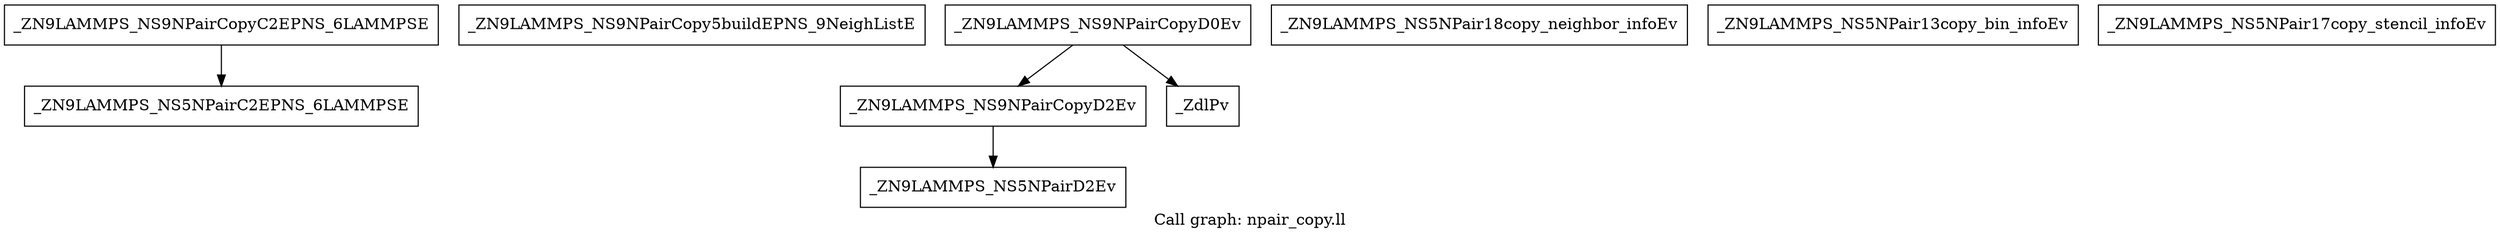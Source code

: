 digraph "Call graph: npair_copy.ll" {
	label="Call graph: npair_copy.ll";

	Node0x55803c7446c0 [shape=record,label="{_ZN9LAMMPS_NS9NPairCopyC2EPNS_6LAMMPSE}"];
	Node0x55803c7446c0 -> Node0x55803c744770;
	Node0x55803c744770 [shape=record,label="{_ZN9LAMMPS_NS5NPairC2EPNS_6LAMMPSE}"];
	Node0x55803c744820 [shape=record,label="{_ZN9LAMMPS_NS9NPairCopy5buildEPNS_9NeighListE}"];
	Node0x55803c7448a0 [shape=record,label="{_ZN9LAMMPS_NS9NPairCopyD2Ev}"];
	Node0x55803c7448a0 -> Node0x55803c747b80;
	Node0x55803c747c30 [shape=record,label="{_ZN9LAMMPS_NS9NPairCopyD0Ev}"];
	Node0x55803c747c30 -> Node0x55803c7448a0;
	Node0x55803c747c30 -> Node0x55803c747e30;
	Node0x55803c747eb0 [shape=record,label="{_ZN9LAMMPS_NS5NPair18copy_neighbor_infoEv}"];
	Node0x55803c747f30 [shape=record,label="{_ZN9LAMMPS_NS5NPair13copy_bin_infoEv}"];
	Node0x55803c747fe0 [shape=record,label="{_ZN9LAMMPS_NS5NPair17copy_stencil_infoEv}"];
	Node0x55803c747b80 [shape=record,label="{_ZN9LAMMPS_NS5NPairD2Ev}"];
	Node0x55803c747e30 [shape=record,label="{_ZdlPv}"];
}
